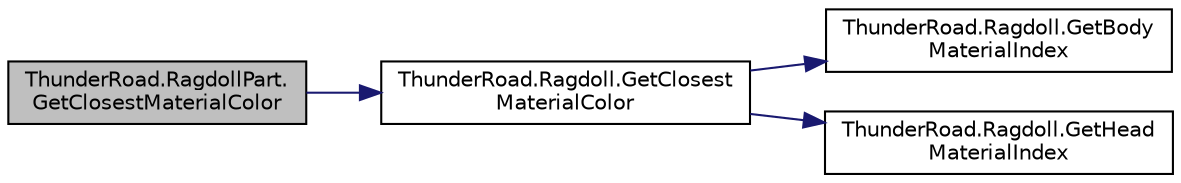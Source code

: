 digraph "ThunderRoad.RagdollPart.GetClosestMaterialColor"
{
 // LATEX_PDF_SIZE
  edge [fontname="Helvetica",fontsize="10",labelfontname="Helvetica",labelfontsize="10"];
  node [fontname="Helvetica",fontsize="10",shape=record];
  rankdir="LR";
  Node1 [label="ThunderRoad.RagdollPart.\lGetClosestMaterialColor",height=0.2,width=0.4,color="black", fillcolor="grey75", style="filled", fontcolor="black",tooltip="Gets the color of the closest material."];
  Node1 -> Node2 [color="midnightblue",fontsize="10",style="solid",fontname="Helvetica"];
  Node2 [label="ThunderRoad.Ragdoll.GetClosest\lMaterialColor",height=0.2,width=0.4,color="black", fillcolor="white", style="filled",URL="$class_thunder_road_1_1_ragdoll.html#a6a59e2cfead494330bafcc249448e4a5",tooltip="Gets the color of the closest material."];
  Node2 -> Node3 [color="midnightblue",fontsize="10",style="solid",fontname="Helvetica"];
  Node3 [label="ThunderRoad.Ragdoll.GetBody\lMaterialIndex",height=0.2,width=0.4,color="black", fillcolor="white", style="filled",URL="$class_thunder_road_1_1_ragdoll.html#a6fcde8c30682ff9d82e5784625757873",tooltip="Gets the index of the body material."];
  Node2 -> Node4 [color="midnightblue",fontsize="10",style="solid",fontname="Helvetica"];
  Node4 [label="ThunderRoad.Ragdoll.GetHead\lMaterialIndex",height=0.2,width=0.4,color="black", fillcolor="white", style="filled",URL="$class_thunder_road_1_1_ragdoll.html#a73609bd9247b469491653247563051f1",tooltip="Gets the index of the head material."];
}
